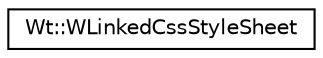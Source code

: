 digraph "Graphical Class Hierarchy"
{
 // LATEX_PDF_SIZE
  edge [fontname="Helvetica",fontsize="10",labelfontname="Helvetica",labelfontsize="10"];
  node [fontname="Helvetica",fontsize="10",shape=record];
  rankdir="LR";
  Node0 [label="Wt::WLinkedCssStyleSheet",height=0.2,width=0.4,color="black", fillcolor="white", style="filled",URL="$classWt_1_1WLinkedCssStyleSheet.html",tooltip="An external CSS style sheet."];
}
